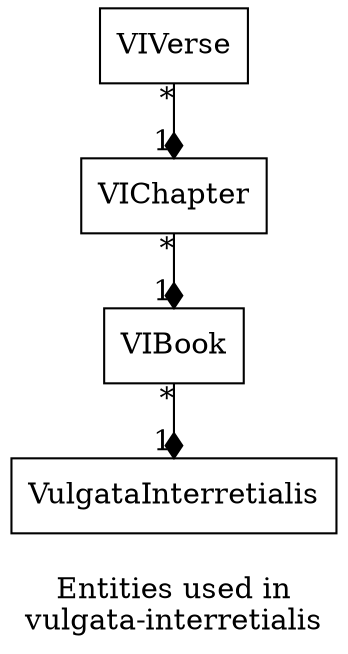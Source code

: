 digraph {
    label = "\nEntities used in\nvulgata-interretialis"
    node [shape = box;];
    
    VIBook -> VulgataInterretialis [arrowhead = diamond; headlabel = "1"; taillabel = "*";];
    VIChapter -> VIBook [arrowhead = diamond; headlabel = "1"; taillabel = "*";];
    VIVerse -> VIChapter [arrowhead = diamond; headlabel = "1"; taillabel = "*";];
}
